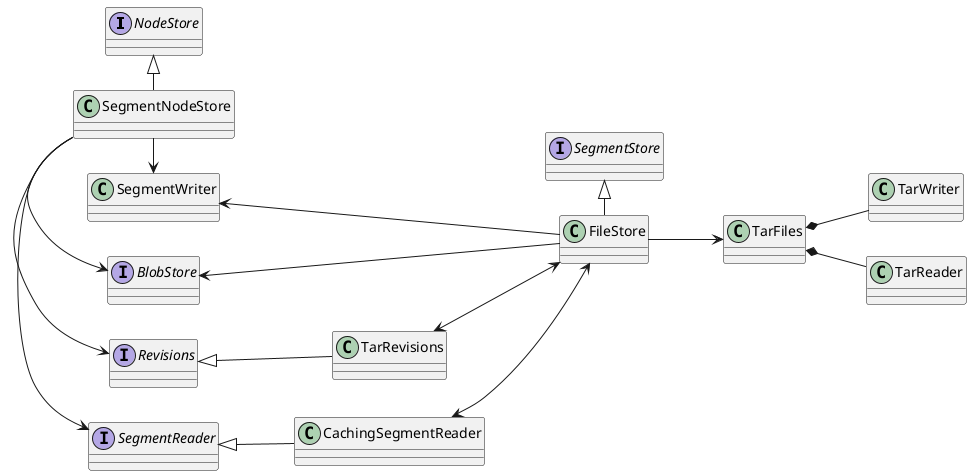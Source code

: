 /'
  Licensed to the Apache Software Foundation (ASF) under one or more
  contributor license agreements.  See the NOTICE file distributed with
  this work for additional information regarding copyright ownership.
  The ASF licenses this file to You under the Apache License, Version 2.0
  (the "License"); you may not use this file except in compliance with
  the License.  You may obtain a copy of the License at

    http://www.apache.org/licenses/LICENSE-2.0

  Unless required by applicable law or agreed to in writing, software
  distributed under the License is distributed on an "AS IS" BASIS,
  WITHOUT WARRANTIES OR CONDITIONS OF ANY KIND, either express or implied.
  See the License for the specific language governing permissions and
  limitations under the License.
'/
/'
  Source for the classes.svg and classes.png class diagram.
  Generated via http://www.plantuml.com/
'/
@startuml
left to right direction

together {
  interface NodeStore
  class SegmentNodeStore
}

interface Revisions
class TarRevisions

interface SegmentReader
class CachingSegmentReader

class SegmentWriter
interface BlobStore

together {
  interface SegmentStore
  class FileStore
}

SegmentNodeStore -|> NodeStore
FileStore -|> SegmentStore

together {
    class TarFiles
    class TarReader
    class TarWriter
}

FileStore --> TarFiles
TarFiles *-- TarReader
TarFiles *-- TarWriter

NodeStore -[hidden]-> SegmentStore
SegmentNodeStore -[hidden]--> FileStore

SegmentNodeStore -> Revisions
SegmentNodeStore -> SegmentReader
SegmentNodeStore -> SegmentWriter
SegmentNodeStore -> BlobStore

Revisions <|-- TarRevisions
SegmentReader <|-- CachingSegmentReader
TarRevisions <-> FileStore
CachingSegmentReader <-> FileStore
SegmentWriter <- FileStore
BlobStore <- FileStore
@enduml